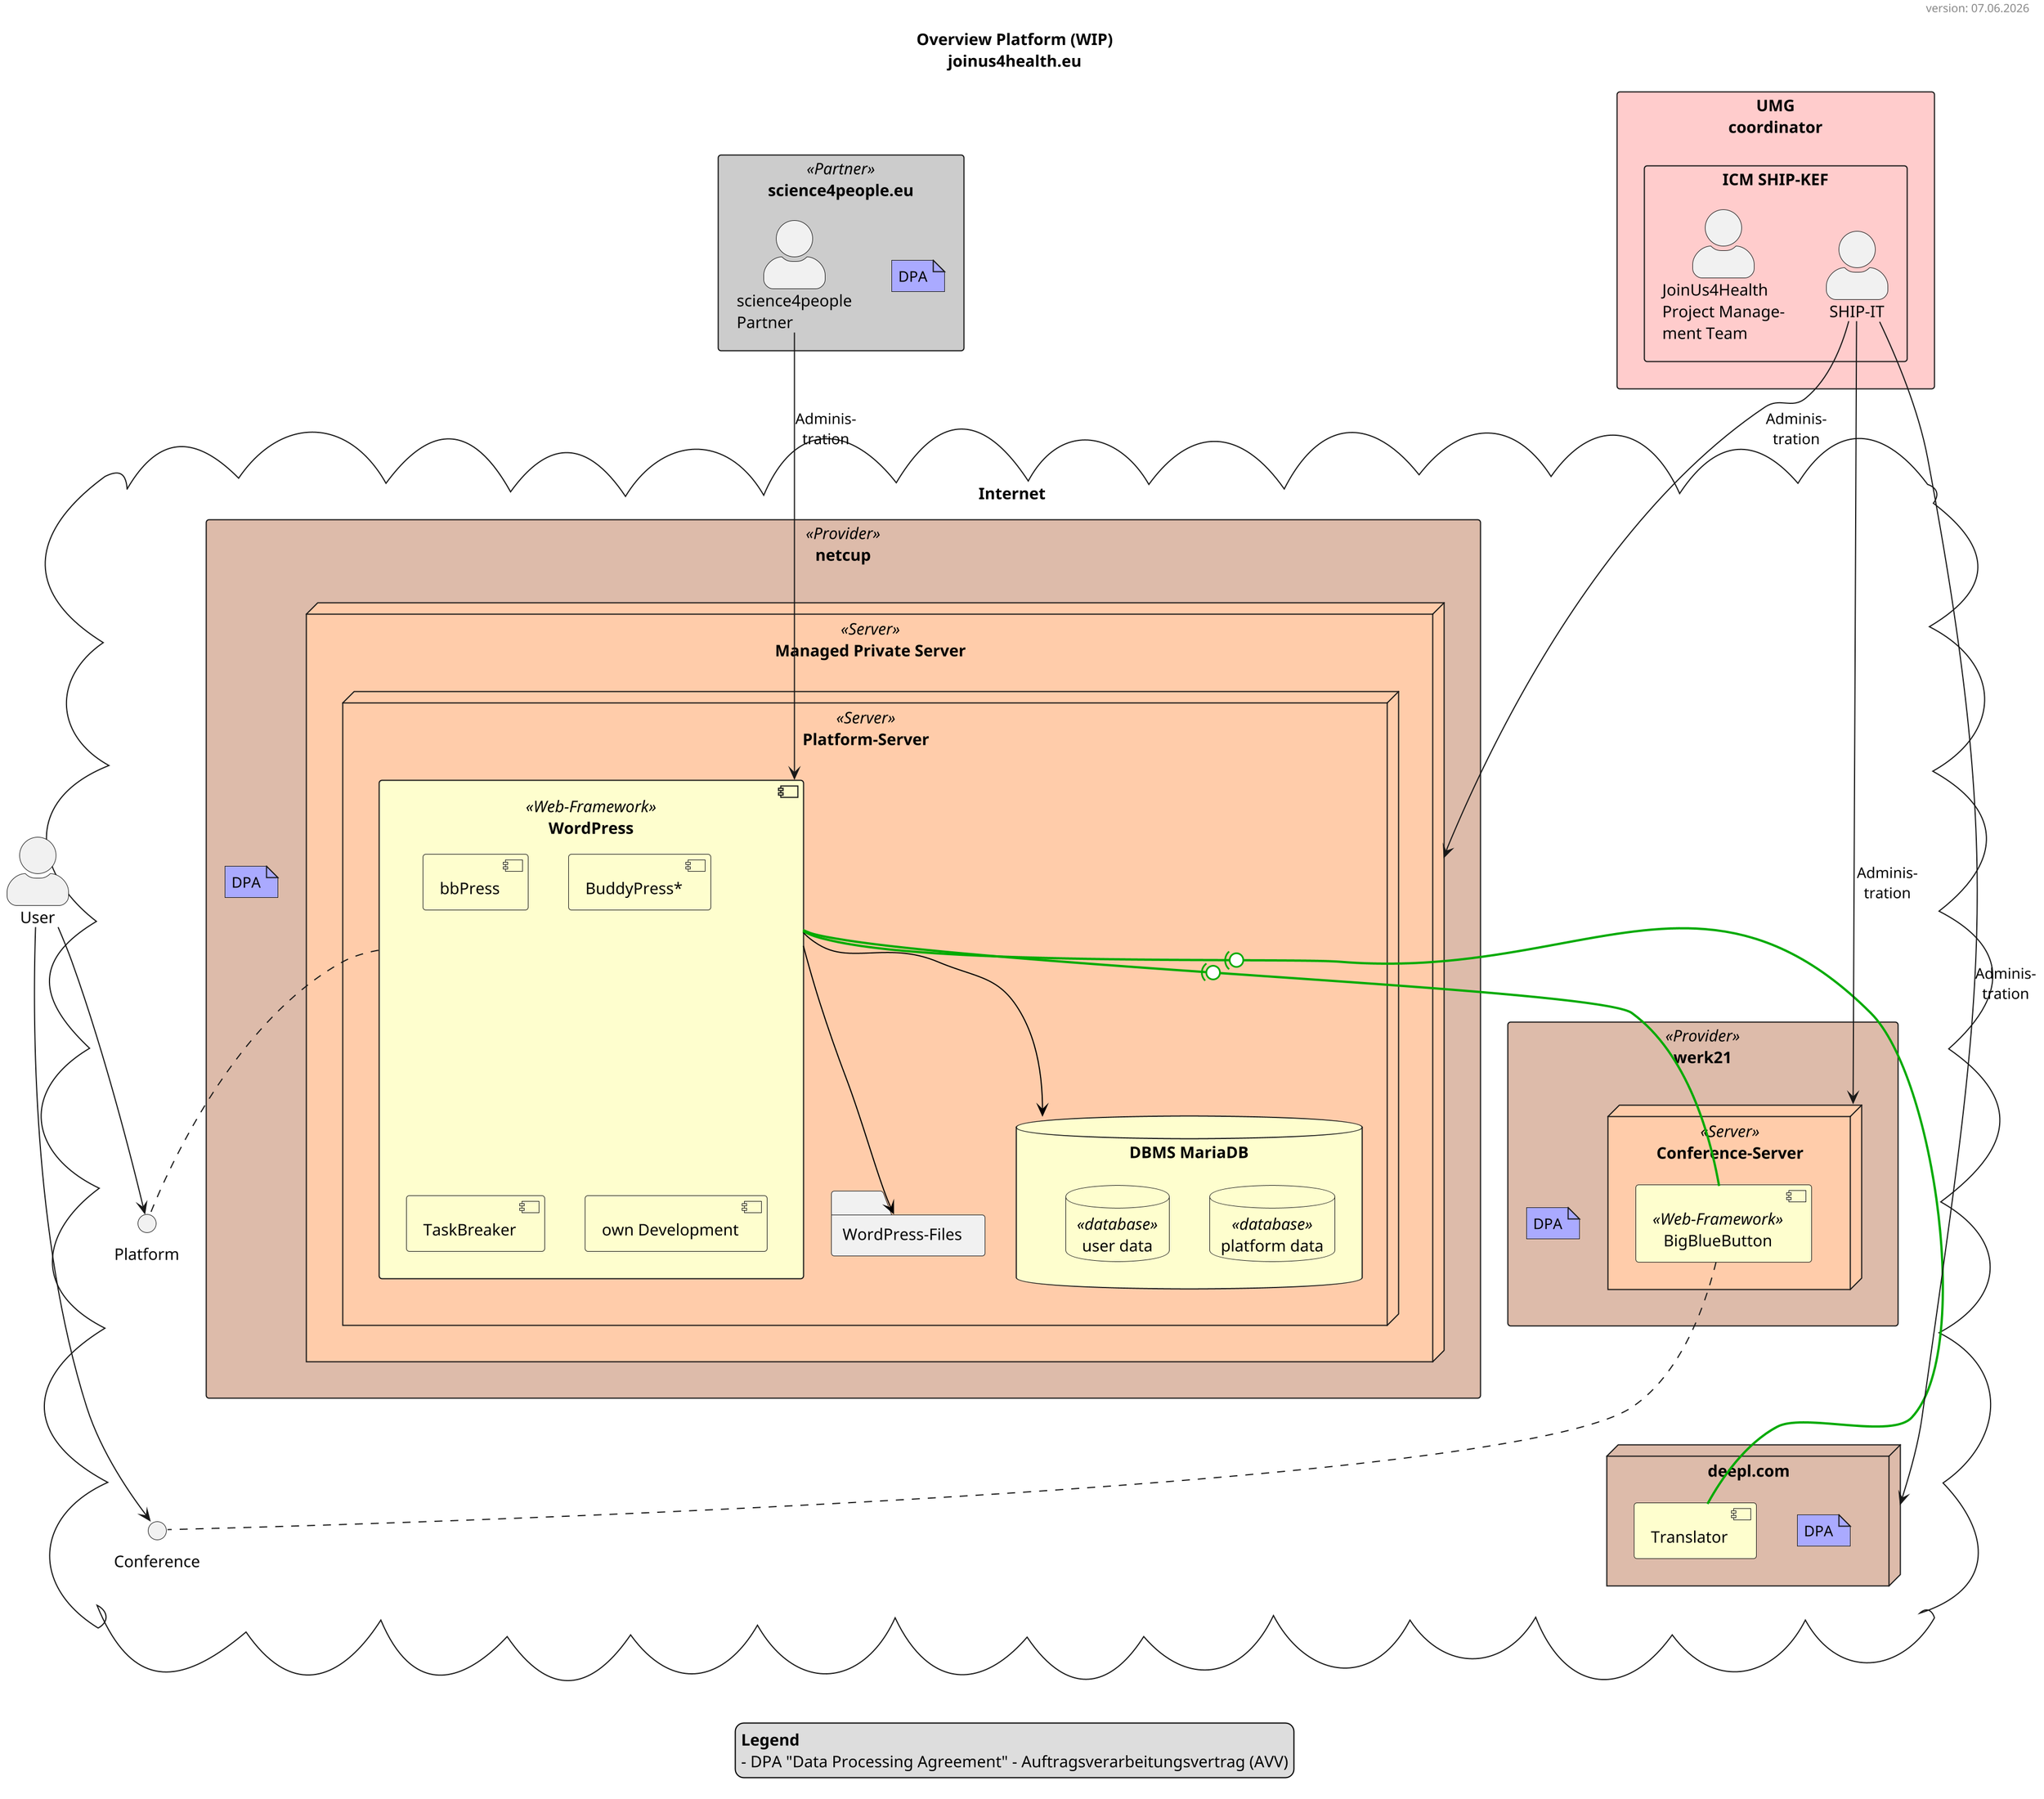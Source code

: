 @startuml

skinparam shadowing false
scale 2

title: Overview Platform (WIP)\njoinus4health.eu
header version: %date("dd.MM.yyyy")

skinparam actorStyle awesome
skinparam nodeBackgroundColor<<Server>> #ffccaa
skinparam rectangleBackgroundColor<<Partner>> #cccccc
skinparam rectangleBackgroundColor<<Provider>> #ddbbaa
skinparam componentBackgroundColor #fefece
skinparam databaseBackgroundColor #fefece

legend
**Legend**
- DPA "Data Processing Agreement" - Auftragsverarbeitungsvertrag (AVV)
end legend

!define DPA(_name)   note "DPA" as _name #aaaaff

actor "User" as user

rectangle "UMG\ncoordinator" as umg #ffcccc {
    rectangle "ICM SHIP-KEF" {
        actor "SHIP-IT" as ship
        actor "JoinUs4Health\nProject Manage-\nment Team" as umg_team
    }
}

rectangle "science4people.eu" <<Partner>> as s4p {
    DPA(dpa_s4p)
    actor "science4people\nPartner" as s4p_partner
}

cloud "Internet" {
    rectangle "netcup" <<Provider>> as netcup {
        DPA(dpa_netcup)
        node "Managed Private Server" <<Server>> as mps {
            node "Platform-Server" <<Server>> as platform_server {
                component "WordPress" <<Web-Framework>> as wp {
                    component "bbPress"
                    component "BuddyPress*"
                    component "TaskBreaker"
                    component "own Development"
                }
                folder "WordPress-Files" as wpfolder
                database "DBMS MariaDB" as dbms {
                    database "platform data" <<database>> as db_plattform
                    database "user data" <<database>> as db_user
                }
                wp --> dbms     #black
                wp --> wpfolder #black
            }
'            node "Questionnaire-Server" <<Server>> as lime_server {
'                component "LimeSurvey" <<Web-Framework>> as lime
'                database "MariaDB" <<database>> as lime_db
'                
'                lime    -->     lime_db #black
'            }
'            
'            wp      =(0=    lime    #00aa00
        }
    }
    rectangle "werk21" <<Provider>> as bbb_provider {
        DPA(dpa_bbb)
        node "Conference-Server" <<Server>> as bbb_server {
            component "BigBlueButton" <<Web-Framework>> as bbb
            
        }
    }
    wp     =(0=     bbb #00aa00

    interface "Conference" as i_bbb
    interface "Platform" as i_web
'    interface "Questionnaire" as i_lime

    i_web   .u.     wp
'    i_lime  .u.     lime
    i_bbb   .u.     bbb

    node "deepl.com" as deepl #ddbbaa {
        DPA(dpa_deepl)
        component "Translator" as deepl_trans
    }
    wp     =(0==     deepl_trans #00aa00
}

ship        -->     mps         : Adminis-\ntration
ship        -->     bbb_server  : Adminis-\ntration
ship        -->     deepl       : Adminis-\ntration
s4p_partner -->     wp          : Adminis-\ntration
's4p_partner -->     lime        : Adminis-\ntration

i_web   -[hidden]-  i_bbb
'i_bbb   -[hidden]-  i_lime

user    --> i_web
user    --> i_bbb
'user    -u->  i_lime

@enduml
